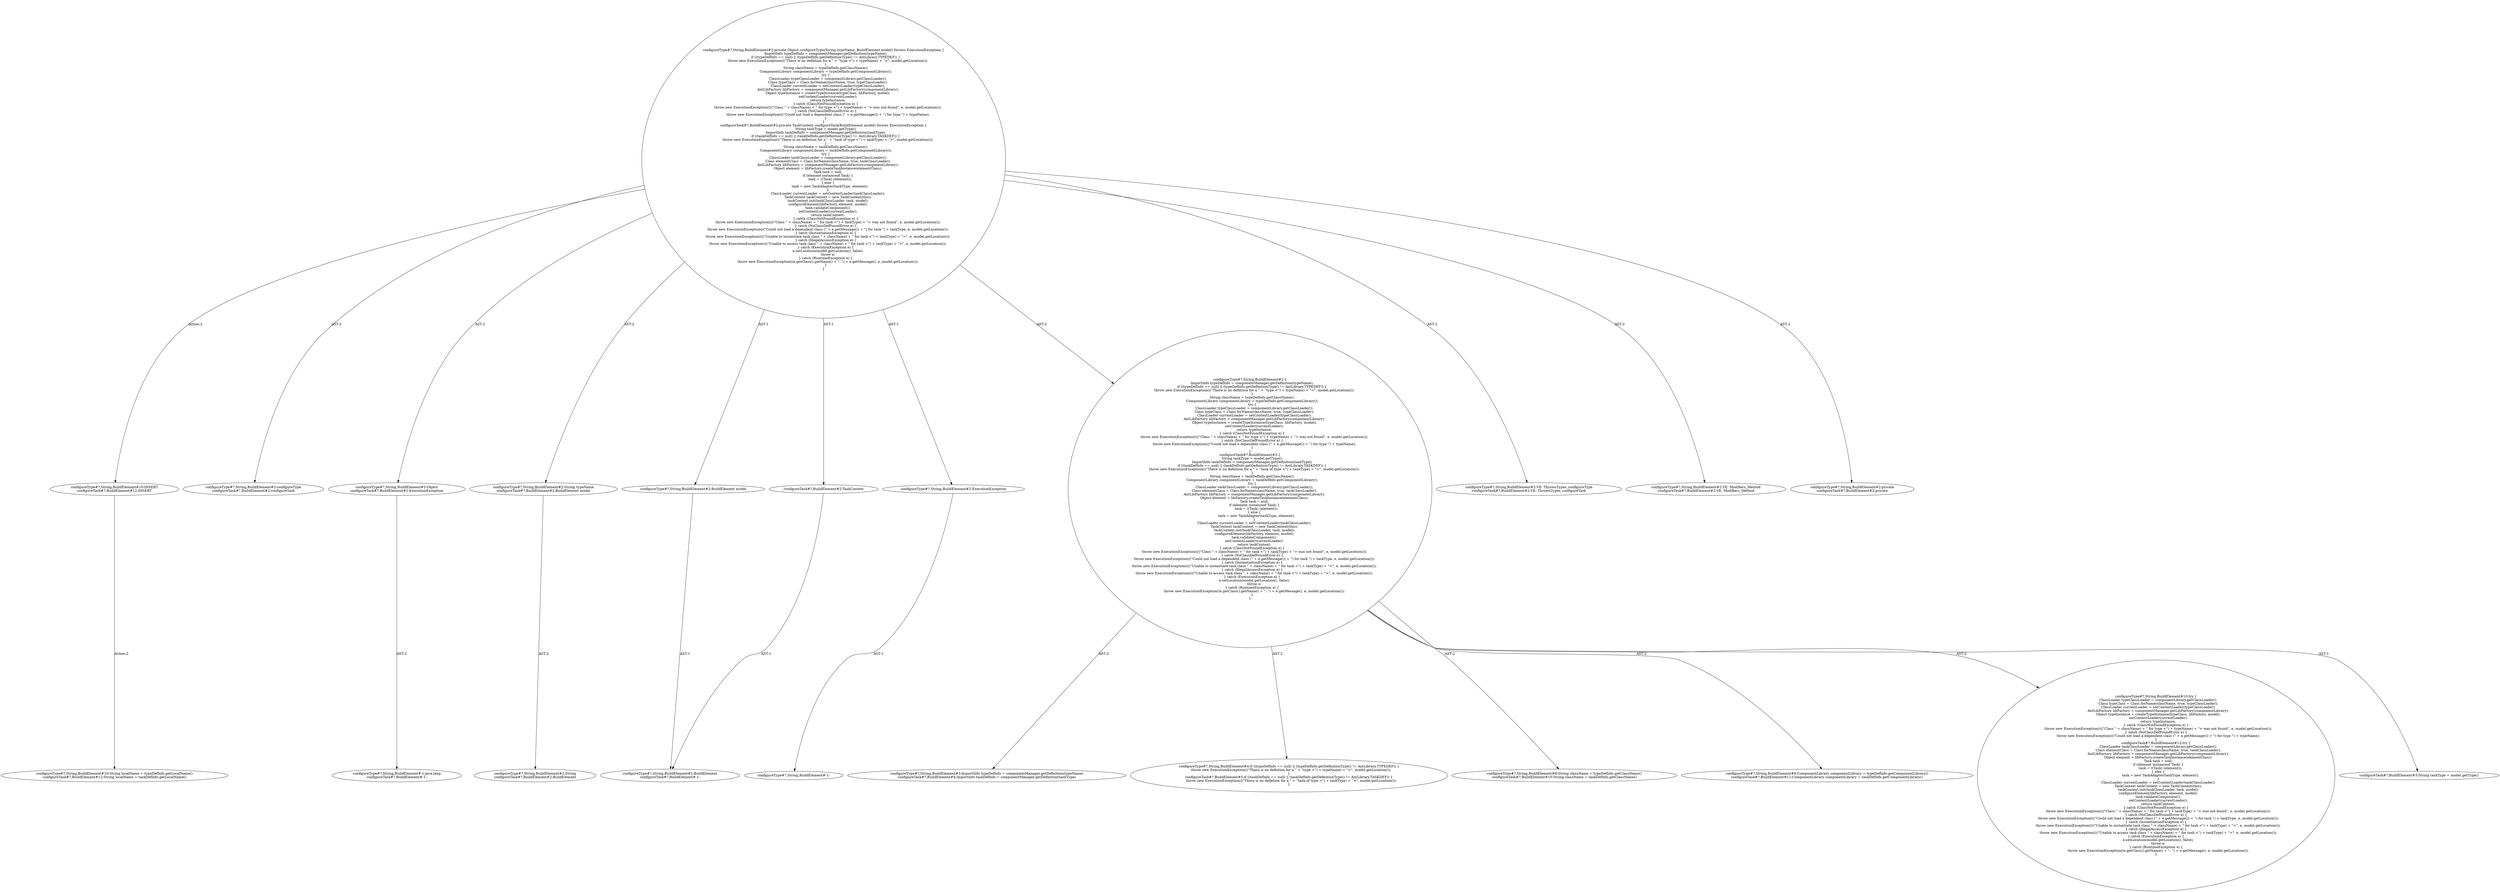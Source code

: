 digraph "Pattern" {
0 [label="configureType#?,String,BuildElement#10:INSERT
configureTask#?,BuildElement#12:INSERT" shape=ellipse]
1 [label="configureType#?,String,BuildElement#2:private Object configureType(String typeName, BuildElement model) throws ExecutionException \{
    ImportInfo typeDefInfo = componentManager.getDefinition(typeName);
    if ((typeDefInfo == null) || (typeDefInfo.getDefinitionType() != AntLibrary.TYPEDEF)) \{
        throw new ExecutionException(((\"There is no defintion for a \" + \"type <\") + typeName) + \">\", model.getLocation());
    \}
    String className = typeDefInfo.getClassName();
    ComponentLibrary componentLibrary = typeDefInfo.getComponentLibrary();
    try \{
        ClassLoader typeClassLoader = componentLibrary.getClassLoader();
        Class typeClass = Class.forName(className, true, typeClassLoader);
        ClassLoader currentLoader = setContextLoader(typeClassLoader);
        AntLibFactory libFactory = componentManager.getLibFactory(componentLibrary);
        Object typeInstance = createTypeInstance(typeClass, libFactory, model);
        setContextLoader(currentLoader);
        return typeInstance;
    \} catch (ClassNotFoundException e) \{
        throw new ExecutionException((((\"Class \" + className) + \" for type <\") + typeName) + \"> was not found\", e, model.getLocation());
    \} catch (NoClassDefFoundError e) \{
        throw new ExecutionException(((\"Could not load a dependent class (\" + e.getMessage()) + \") for type \") + typeName);
    \}
\}
configureTask#?,BuildElement#2:private TaskContext configureTask(BuildElement model) throws ExecutionException \{
    String taskType = model.getType();
    ImportInfo taskDefInfo = componentManager.getDefinition(taskType);
    if ((taskDefInfo == null) || (taskDefInfo.getDefinitionType() != AntLibrary.TASKDEF)) \{
        throw new ExecutionException(((\"There is no defintion for a \" + \"task of type <\") + taskType) + \">\", model.getLocation());
    \}
    String className = taskDefInfo.getClassName();
    ComponentLibrary componentLibrary = taskDefInfo.getComponentLibrary();
    try \{
        ClassLoader taskClassLoader = componentLibrary.getClassLoader();
        Class elementClass = Class.forName(className, true, taskClassLoader);
        AntLibFactory libFactory = componentManager.getLibFactory(componentLibrary);
        Object element = libFactory.createTaskInstance(elementClass);
        Task task = null;
        if (element instanceof Task) \{
            task = ((Task) (element));
        \} else \{
            task = new TaskAdapter(taskType, element);
        \}
        ClassLoader currentLoader = setContextLoader(taskClassLoader);
        TaskContext taskContext = new TaskContext(this);
        taskContext.init(taskClassLoader, task, model);
        configureElement(libFactory, element, model);
        task.validateComponent();
        setContextLoader(currentLoader);
        return taskContext;
    \} catch (ClassNotFoundException e) \{
        throw new ExecutionException((((\"Class \" + className) + \" for task <\") + taskType) + \"> was not found\", e, model.getLocation());
    \} catch (NoClassDefFoundError e) \{
        throw new ExecutionException(((\"Could not load a dependent class (\" + e.getMessage()) + \") for task \") + taskType, e, model.getLocation());
    \} catch (InstantiationException e) \{
        throw new ExecutionException((((\"Unable to instantiate task class \" + className) + \" for task <\") + taskType) + \">\", e, model.getLocation());
    \} catch (IllegalAccessException e) \{
        throw new ExecutionException((((\"Unable to access task class \" + className) + \" for task <\") + taskType) + \">\", e, model.getLocation());
    \} catch (ExecutionException e) \{
        e.setLocation(model.getLocation(), false);
        throw e;
    \} catch (RuntimeException e) \{
        throw new ExecutionException((e.getClass().getName() + \": \") + e.getMessage(), e, model.getLocation());
    \}
\}" shape=ellipse]
2 [label="configureType#?,String,BuildElement#2:configureType
configureTask#?,BuildElement#2:configureTask" shape=ellipse]
3 [label="configureType#?,String,BuildElement#2:Object
configureTask#?,BuildElement#2:ExecutionException" shape=ellipse]
4 [label="configureType#?,String,BuildElement#-1:java.lang
configureTask#?,BuildElement#-1:" shape=ellipse]
5 [label="configureType#?,String,BuildElement#2:String typeName
configureTask#?,BuildElement#2:BuildElement model" shape=ellipse]
6 [label="configureType#?,String,BuildElement#2:String
configureTask#?,BuildElement#2:BuildElement" shape=ellipse]
7 [label="configureType#?,String,BuildElement#2:BuildElement model" shape=ellipse]
8 [label="configureType#?,String,BuildElement#2:BuildElement
configureTask#?,BuildElement#-1:" shape=ellipse]
9 [label="configureType#?,String,BuildElement#2:ExecutionException" shape=ellipse]
10 [label="configureType#?,String,BuildElement#-1:" shape=ellipse]
11 [label="configureType#?,String,BuildElement#2:\{
    ImportInfo typeDefInfo = componentManager.getDefinition(typeName);
    if ((typeDefInfo == null) || (typeDefInfo.getDefinitionType() != AntLibrary.TYPEDEF)) \{
        throw new ExecutionException(((\"There is no defintion for a \" + \"type <\") + typeName) + \">\", model.getLocation());
    \}
    String className = typeDefInfo.getClassName();
    ComponentLibrary componentLibrary = typeDefInfo.getComponentLibrary();
    try \{
        ClassLoader typeClassLoader = componentLibrary.getClassLoader();
        Class typeClass = Class.forName(className, true, typeClassLoader);
        ClassLoader currentLoader = setContextLoader(typeClassLoader);
        AntLibFactory libFactory = componentManager.getLibFactory(componentLibrary);
        Object typeInstance = createTypeInstance(typeClass, libFactory, model);
        setContextLoader(currentLoader);
        return typeInstance;
    \} catch (ClassNotFoundException e) \{
        throw new ExecutionException((((\"Class \" + className) + \" for type <\") + typeName) + \"> was not found\", e, model.getLocation());
    \} catch (NoClassDefFoundError e) \{
        throw new ExecutionException(((\"Could not load a dependent class (\" + e.getMessage()) + \") for type \") + typeName);
    \}
\}
configureTask#?,BuildElement#2:\{
    String taskType = model.getType();
    ImportInfo taskDefInfo = componentManager.getDefinition(taskType);
    if ((taskDefInfo == null) || (taskDefInfo.getDefinitionType() != AntLibrary.TASKDEF)) \{
        throw new ExecutionException(((\"There is no defintion for a \" + \"task of type <\") + taskType) + \">\", model.getLocation());
    \}
    String className = taskDefInfo.getClassName();
    ComponentLibrary componentLibrary = taskDefInfo.getComponentLibrary();
    try \{
        ClassLoader taskClassLoader = componentLibrary.getClassLoader();
        Class elementClass = Class.forName(className, true, taskClassLoader);
        AntLibFactory libFactory = componentManager.getLibFactory(componentLibrary);
        Object element = libFactory.createTaskInstance(elementClass);
        Task task = null;
        if (element instanceof Task) \{
            task = ((Task) (element));
        \} else \{
            task = new TaskAdapter(taskType, element);
        \}
        ClassLoader currentLoader = setContextLoader(taskClassLoader);
        TaskContext taskContext = new TaskContext(this);
        taskContext.init(taskClassLoader, task, model);
        configureElement(libFactory, element, model);
        task.validateComponent();
        setContextLoader(currentLoader);
        return taskContext;
    \} catch (ClassNotFoundException e) \{
        throw new ExecutionException((((\"Class \" + className) + \" for task <\") + taskType) + \"> was not found\", e, model.getLocation());
    \} catch (NoClassDefFoundError e) \{
        throw new ExecutionException(((\"Could not load a dependent class (\" + e.getMessage()) + \") for task \") + taskType, e, model.getLocation());
    \} catch (InstantiationException e) \{
        throw new ExecutionException((((\"Unable to instantiate task class \" + className) + \" for task <\") + taskType) + \">\", e, model.getLocation());
    \} catch (IllegalAccessException e) \{
        throw new ExecutionException((((\"Unable to access task class \" + className) + \" for task <\") + taskType) + \">\", e, model.getLocation());
    \} catch (ExecutionException e) \{
        e.setLocation(model.getLocation(), false);
        throw e;
    \} catch (RuntimeException e) \{
        throw new ExecutionException((e.getClass().getName() + \": \") + e.getMessage(), e, model.getLocation());
    \}
\}" shape=ellipse]
12 [label="configureType#?,String,BuildElement#3:ImportInfo typeDefInfo = componentManager.getDefinition(typeName)
configureTask#?,BuildElement#4:ImportInfo taskDefInfo = componentManager.getDefinition(taskType)" shape=ellipse]
13 [label="configureType#?,String,BuildElement#4:if ((typeDefInfo == null) || (typeDefInfo.getDefinitionType() != AntLibrary.TYPEDEF)) \{
    throw new ExecutionException(((\"There is no defintion for a \" + \"type <\") + typeName) + \">\", model.getLocation());
\}
configureTask#?,BuildElement#5:if ((taskDefInfo == null) || (taskDefInfo.getDefinitionType() != AntLibrary.TASKDEF)) \{
    throw new ExecutionException(((\"There is no defintion for a \" + \"task of type <\") + taskType) + \">\", model.getLocation());
\}" shape=ellipse]
14 [label="configureType#?,String,BuildElement#8:String className = typeDefInfo.getClassName()
configureTask#?,BuildElement#10:String className = taskDefInfo.getClassName()" shape=ellipse]
15 [label="configureType#?,String,BuildElement#9:ComponentLibrary componentLibrary = typeDefInfo.getComponentLibrary()
configureTask#?,BuildElement#11:ComponentLibrary componentLibrary = taskDefInfo.getComponentLibrary()" shape=ellipse]
16 [label="configureType#?,String,BuildElement#10:try \{
    ClassLoader typeClassLoader = componentLibrary.getClassLoader();
    Class typeClass = Class.forName(className, true, typeClassLoader);
    ClassLoader currentLoader = setContextLoader(typeClassLoader);
    AntLibFactory libFactory = componentManager.getLibFactory(componentLibrary);
    Object typeInstance = createTypeInstance(typeClass, libFactory, model);
    setContextLoader(currentLoader);
    return typeInstance;
\} catch (ClassNotFoundException e) \{
    throw new ExecutionException((((\"Class \" + className) + \" for type <\") + typeName) + \"> was not found\", e, model.getLocation());
\} catch (NoClassDefFoundError e) \{
    throw new ExecutionException(((\"Could not load a dependent class (\" + e.getMessage()) + \") for type \") + typeName);
\}
configureTask#?,BuildElement#12:try \{
    ClassLoader taskClassLoader = componentLibrary.getClassLoader();
    Class elementClass = Class.forName(className, true, taskClassLoader);
    AntLibFactory libFactory = componentManager.getLibFactory(componentLibrary);
    Object element = libFactory.createTaskInstance(elementClass);
    Task task = null;
    if (element instanceof Task) \{
        task = ((Task) (element));
    \} else \{
        task = new TaskAdapter(taskType, element);
    \}
    ClassLoader currentLoader = setContextLoader(taskClassLoader);
    TaskContext taskContext = new TaskContext(this);
    taskContext.init(taskClassLoader, task, model);
    configureElement(libFactory, element, model);
    task.validateComponent();
    setContextLoader(currentLoader);
    return taskContext;
\} catch (ClassNotFoundException e) \{
    throw new ExecutionException((((\"Class \" + className) + \" for task <\") + taskType) + \"> was not found\", e, model.getLocation());
\} catch (NoClassDefFoundError e) \{
    throw new ExecutionException(((\"Could not load a dependent class (\" + e.getMessage()) + \") for task \") + taskType, e, model.getLocation());
\} catch (InstantiationException e) \{
    throw new ExecutionException((((\"Unable to instantiate task class \" + className) + \" for task <\") + taskType) + \">\", e, model.getLocation());
\} catch (IllegalAccessException e) \{
    throw new ExecutionException((((\"Unable to access task class \" + className) + \" for task <\") + taskType) + \">\", e, model.getLocation());
\} catch (ExecutionException e) \{
    e.setLocation(model.getLocation(), false);
    throw e;
\} catch (RuntimeException e) \{
    throw new ExecutionException((e.getClass().getName() + \": \") + e.getMessage(), e, model.getLocation());
\}" shape=ellipse]
17 [label="configureType#?,String,BuildElement#2:VE: ThrownTypes_configureType
configureTask#?,BuildElement#2:VE: ThrownTypes_configureTask" shape=ellipse]
18 [label="configureType#?,String,BuildElement#2:VE: Modifiers_Method
configureTask#?,BuildElement#2:VE: Modifiers_Method" shape=ellipse]
19 [label="configureType#?,String,BuildElement#2:private
configureTask#?,BuildElement#2:private" shape=ellipse]
20 [label="configureType#?,String,BuildElement#10:String localName = typeDefInfo.getLocalName()
configureTask#?,BuildElement#12:String localName = taskDefInfo.getLocalName()" shape=ellipse]
21 [label="configureTask#?,BuildElement#3:String taskType = model.getType()" shape=ellipse]
22 [label="configureTask#?,BuildElement#2:TaskContext" shape=ellipse]
0 -> 20 [label="Action:2"];
1 -> 0 [label="Action:2"];
1 -> 2 [label="AST:2"];
1 -> 3 [label="AST:2"];
1 -> 5 [label="AST:2"];
1 -> 7 [label="AST:1"];
1 -> 9 [label="AST:1"];
1 -> 11 [label="AST:2"];
1 -> 17 [label="AST:2"];
1 -> 18 [label="AST:2"];
1 -> 19 [label="AST:2"];
1 -> 22 [label="AST:1"];
3 -> 4 [label="AST:2"];
5 -> 6 [label="AST:2"];
7 -> 8 [label="AST:1"];
9 -> 10 [label="AST:1"];
11 -> 12 [label="AST:2"];
11 -> 13 [label="AST:2"];
11 -> 14 [label="AST:2"];
11 -> 15 [label="AST:2"];
11 -> 16 [label="AST:2"];
11 -> 21 [label="AST:1"];
22 -> 8 [label="AST:1"];
}